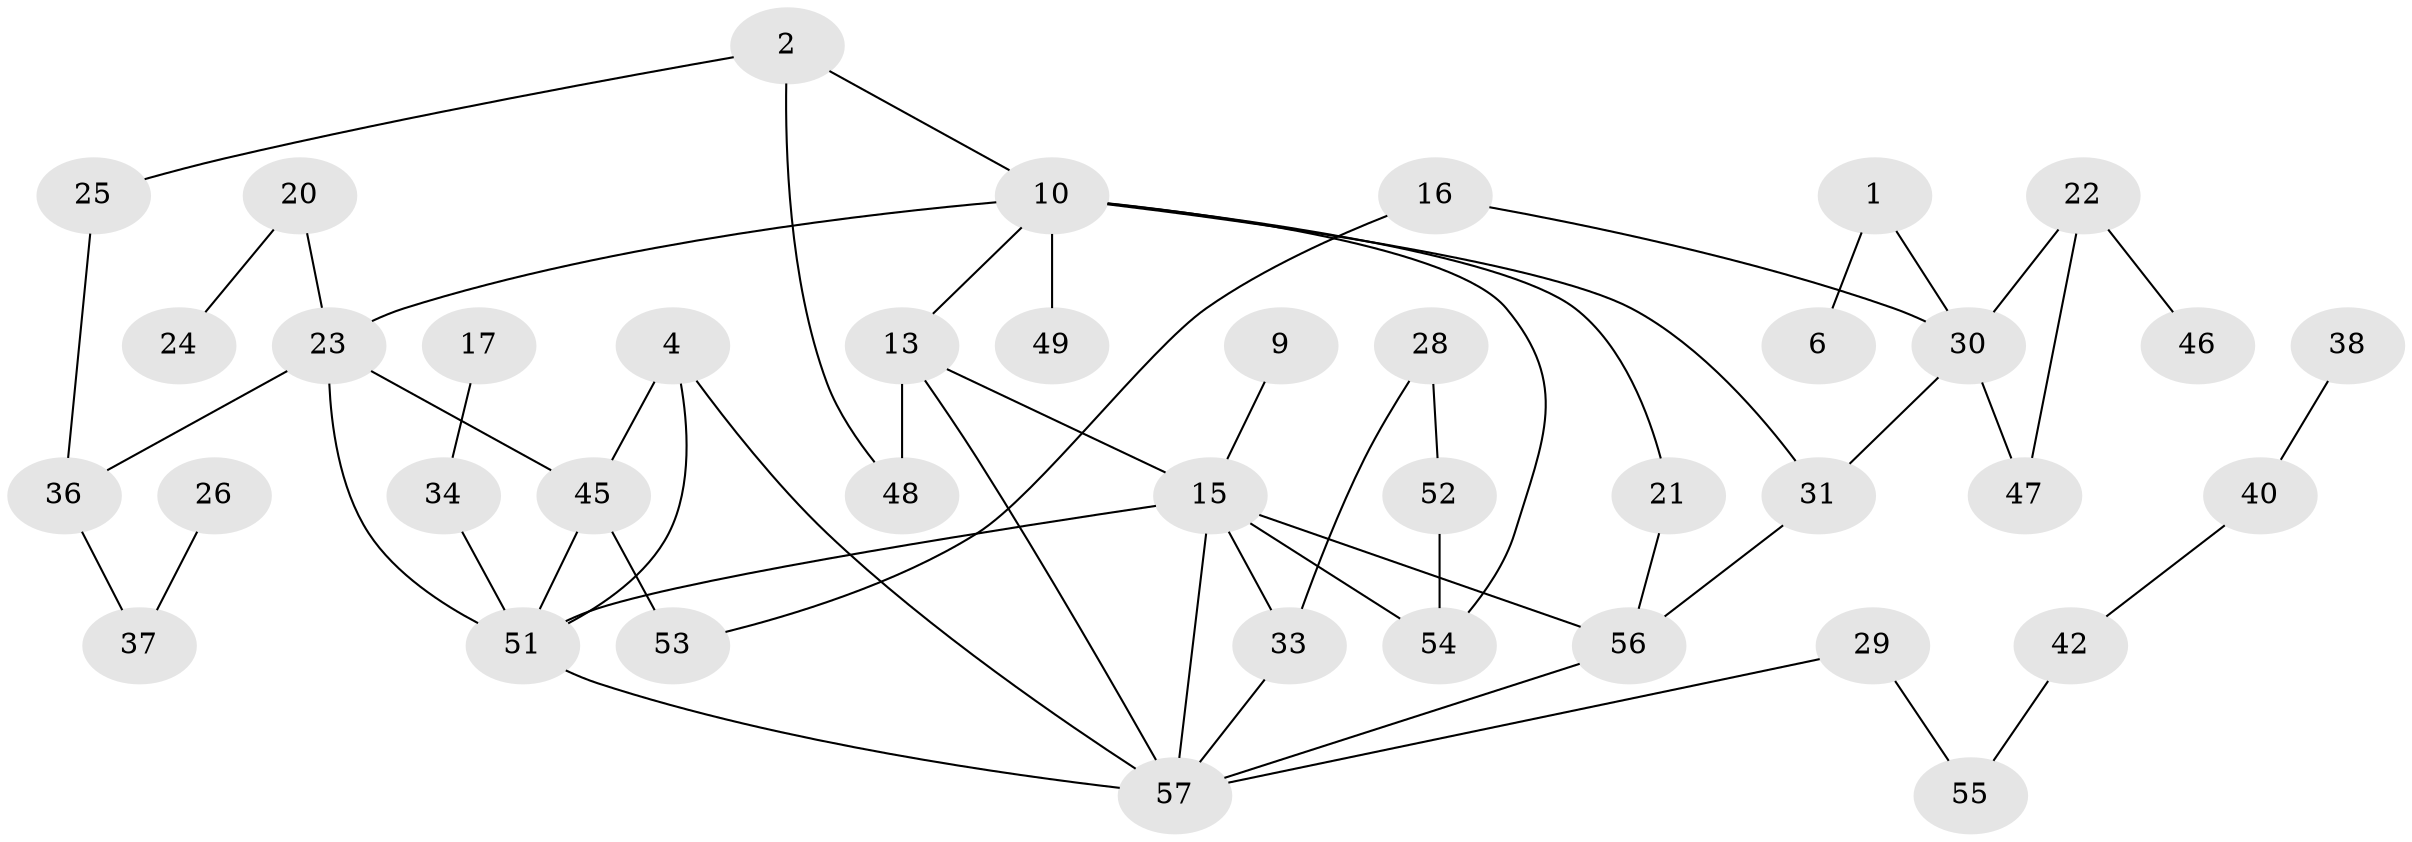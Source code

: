 // original degree distribution, {2: 0.2982456140350877, 4: 0.07894736842105263, 1: 0.2719298245614035, 3: 0.16666666666666666, 5: 0.05263157894736842, 0: 0.12280701754385964, 6: 0.008771929824561403}
// Generated by graph-tools (version 1.1) at 2025/00/03/09/25 03:00:48]
// undirected, 40 vertices, 55 edges
graph export_dot {
graph [start="1"]
  node [color=gray90,style=filled];
  1;
  2;
  4;
  6;
  9;
  10;
  13;
  15;
  16;
  17;
  20;
  21;
  22;
  23;
  24;
  25;
  26;
  28;
  29;
  30;
  31;
  33;
  34;
  36;
  37;
  38;
  40;
  42;
  45;
  46;
  47;
  48;
  49;
  51;
  52;
  53;
  54;
  55;
  56;
  57;
  1 -- 6 [weight=1.0];
  1 -- 30 [weight=1.0];
  2 -- 10 [weight=1.0];
  2 -- 25 [weight=1.0];
  2 -- 48 [weight=1.0];
  4 -- 45 [weight=1.0];
  4 -- 51 [weight=1.0];
  4 -- 57 [weight=1.0];
  9 -- 15 [weight=1.0];
  10 -- 13 [weight=1.0];
  10 -- 21 [weight=1.0];
  10 -- 23 [weight=1.0];
  10 -- 31 [weight=1.0];
  10 -- 49 [weight=1.0];
  10 -- 54 [weight=1.0];
  13 -- 15 [weight=1.0];
  13 -- 48 [weight=1.0];
  13 -- 57 [weight=1.0];
  15 -- 33 [weight=2.0];
  15 -- 51 [weight=1.0];
  15 -- 54 [weight=1.0];
  15 -- 56 [weight=1.0];
  15 -- 57 [weight=1.0];
  16 -- 30 [weight=1.0];
  16 -- 53 [weight=1.0];
  17 -- 34 [weight=1.0];
  20 -- 23 [weight=1.0];
  20 -- 24 [weight=1.0];
  21 -- 56 [weight=1.0];
  22 -- 30 [weight=1.0];
  22 -- 46 [weight=1.0];
  22 -- 47 [weight=1.0];
  23 -- 36 [weight=1.0];
  23 -- 45 [weight=1.0];
  23 -- 51 [weight=1.0];
  25 -- 36 [weight=1.0];
  26 -- 37 [weight=1.0];
  28 -- 33 [weight=1.0];
  28 -- 52 [weight=1.0];
  29 -- 55 [weight=1.0];
  29 -- 57 [weight=1.0];
  30 -- 31 [weight=1.0];
  30 -- 47 [weight=1.0];
  31 -- 56 [weight=1.0];
  33 -- 57 [weight=1.0];
  34 -- 51 [weight=1.0];
  36 -- 37 [weight=1.0];
  38 -- 40 [weight=1.0];
  40 -- 42 [weight=1.0];
  42 -- 55 [weight=1.0];
  45 -- 51 [weight=1.0];
  45 -- 53 [weight=1.0];
  51 -- 57 [weight=1.0];
  52 -- 54 [weight=1.0];
  56 -- 57 [weight=1.0];
}
